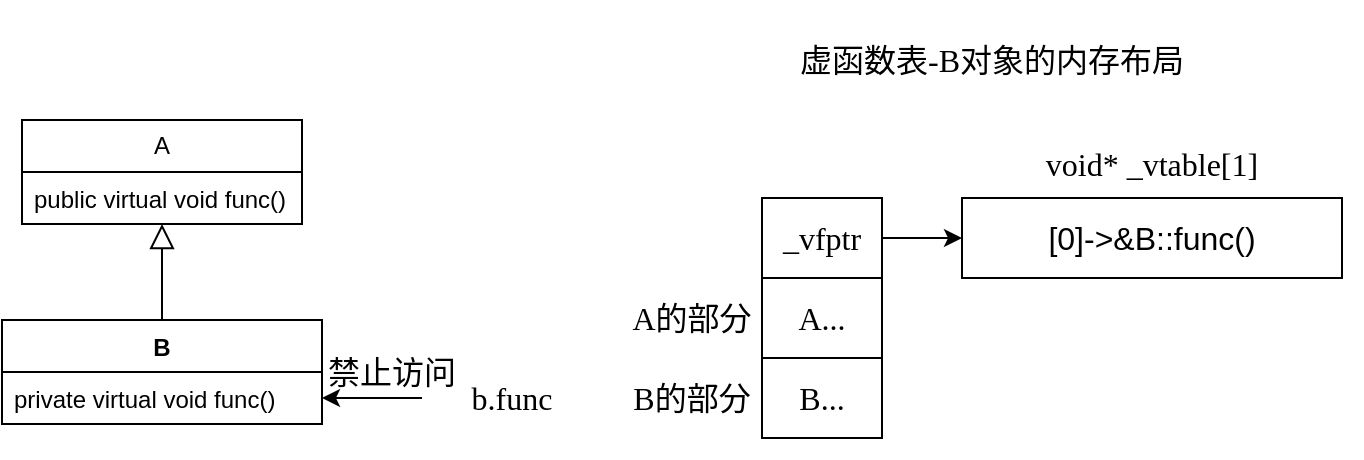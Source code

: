 <mxfile version="21.6.3" type="github">
  <diagram name="第 1 页" id="LOS7mzXA7N-p5JwcYcmK">
    <mxGraphModel dx="1050" dy="625" grid="0" gridSize="10" guides="1" tooltips="1" connect="1" arrows="1" fold="1" page="1" pageScale="1" pageWidth="2336" pageHeight="1654" math="0" shadow="0">
      <root>
        <mxCell id="0" />
        <mxCell id="1" parent="0" />
        <mxCell id="etidLKn6lfzjelJglIWa-11" value="" style="edgeStyle=orthogonalEdgeStyle;rounded=0;orthogonalLoop=1;jettySize=auto;html=1;entryX=0.5;entryY=0;entryDx=0;entryDy=0;startArrow=block;startFill=0;endArrow=none;endFill=0;strokeWidth=1;endSize=15;targetPerimeterSpacing=4;startSize=10;" edge="1" parent="1" source="etidLKn6lfzjelJglIWa-2" target="etidLKn6lfzjelJglIWa-6">
          <mxGeometry relative="1" as="geometry" />
        </mxCell>
        <mxCell id="etidLKn6lfzjelJglIWa-2" value="A" style="swimlane;fontStyle=0;childLayout=stackLayout;horizontal=1;startSize=26;fillColor=none;horizontalStack=0;resizeParent=1;resizeParentMax=0;resizeLast=0;collapsible=1;marginBottom=0;whiteSpace=wrap;html=1;" vertex="1" parent="1">
          <mxGeometry x="330" y="100" width="140" height="52" as="geometry" />
        </mxCell>
        <mxCell id="etidLKn6lfzjelJglIWa-3" value="public virtual void func()" style="text;strokeColor=none;fillColor=none;align=left;verticalAlign=top;spacingLeft=4;spacingRight=4;overflow=hidden;rotatable=0;points=[[0,0.5],[1,0.5]];portConstraint=eastwest;whiteSpace=wrap;html=1;" vertex="1" parent="etidLKn6lfzjelJglIWa-2">
          <mxGeometry y="26" width="140" height="26" as="geometry" />
        </mxCell>
        <mxCell id="etidLKn6lfzjelJglIWa-6" value="B" style="swimlane;fontStyle=1;align=center;verticalAlign=top;childLayout=stackLayout;horizontal=1;startSize=26;horizontalStack=0;resizeParent=1;resizeParentMax=0;resizeLast=0;collapsible=1;marginBottom=0;whiteSpace=wrap;html=1;" vertex="1" parent="1">
          <mxGeometry x="320" y="200" width="160" height="52" as="geometry" />
        </mxCell>
        <mxCell id="etidLKn6lfzjelJglIWa-7" value="private virtual void func()" style="text;strokeColor=none;fillColor=none;align=left;verticalAlign=top;spacingLeft=4;spacingRight=4;overflow=hidden;rotatable=0;points=[[0,0.5],[1,0.5]];portConstraint=eastwest;whiteSpace=wrap;html=1;" vertex="1" parent="etidLKn6lfzjelJglIWa-6">
          <mxGeometry y="26" width="160" height="26" as="geometry" />
        </mxCell>
        <mxCell id="etidLKn6lfzjelJglIWa-14" style="edgeStyle=orthogonalEdgeStyle;rounded=0;orthogonalLoop=1;jettySize=auto;html=1;exitX=0;exitY=0.5;exitDx=0;exitDy=0;entryX=1;entryY=0.5;entryDx=0;entryDy=0;" edge="1" parent="1" source="etidLKn6lfzjelJglIWa-13" target="etidLKn6lfzjelJglIWa-7">
          <mxGeometry relative="1" as="geometry" />
        </mxCell>
        <mxCell id="etidLKn6lfzjelJglIWa-13" value="&lt;font style=&quot;font-size: 16px;&quot; face=&quot;Comic Sans MS&quot;&gt;b.func&lt;/font&gt;" style="rounded=1;whiteSpace=wrap;html=1;fillColor=none;strokeColor=none;" vertex="1" parent="1">
          <mxGeometry x="530" y="209" width="90" height="60" as="geometry" />
        </mxCell>
        <mxCell id="etidLKn6lfzjelJglIWa-15" value="&lt;font face=&quot;Comic Sans MS&quot;&gt;&lt;span style=&quot;font-size: 16px;&quot;&gt;禁止访问&lt;/span&gt;&lt;/font&gt;" style="rounded=1;whiteSpace=wrap;html=1;fillColor=none;strokeColor=none;" vertex="1" parent="1">
          <mxGeometry x="470" y="196" width="90" height="60" as="geometry" />
        </mxCell>
        <mxCell id="etidLKn6lfzjelJglIWa-16" value="&lt;font face=&quot;Comic Sans MS&quot;&gt;&lt;span style=&quot;font-size: 16px;&quot;&gt;虚函数表-B对象的内存布局&lt;/span&gt;&lt;/font&gt;" style="rounded=1;whiteSpace=wrap;html=1;fillColor=none;strokeColor=none;" vertex="1" parent="1">
          <mxGeometry x="710" y="40" width="210" height="60" as="geometry" />
        </mxCell>
        <mxCell id="etidLKn6lfzjelJglIWa-18" value="" style="shape=table;startSize=0;container=1;collapsible=0;childLayout=tableLayout;" vertex="1" parent="1">
          <mxGeometry x="700" y="139" width="60" height="120" as="geometry" />
        </mxCell>
        <mxCell id="etidLKn6lfzjelJglIWa-19" value="" style="shape=tableRow;horizontal=0;startSize=0;swimlaneHead=0;swimlaneBody=0;strokeColor=inherit;top=0;left=0;bottom=0;right=0;collapsible=0;dropTarget=0;fillColor=none;points=[[0,0.5],[1,0.5]];portConstraint=eastwest;" vertex="1" parent="etidLKn6lfzjelJglIWa-18">
          <mxGeometry width="60" height="40" as="geometry" />
        </mxCell>
        <mxCell id="etidLKn6lfzjelJglIWa-20" value="_vfptr" style="shape=partialRectangle;html=1;whiteSpace=wrap;connectable=0;strokeColor=inherit;overflow=hidden;fillColor=none;top=0;left=0;bottom=0;right=0;pointerEvents=1;fontFamily=Comic Sans MS;fontSize=16;" vertex="1" parent="etidLKn6lfzjelJglIWa-19">
          <mxGeometry width="60" height="40" as="geometry">
            <mxRectangle width="60" height="40" as="alternateBounds" />
          </mxGeometry>
        </mxCell>
        <mxCell id="etidLKn6lfzjelJglIWa-21" value="" style="shape=tableRow;horizontal=0;startSize=0;swimlaneHead=0;swimlaneBody=0;strokeColor=inherit;top=0;left=0;bottom=0;right=0;collapsible=0;dropTarget=0;fillColor=none;points=[[0,0.5],[1,0.5]];portConstraint=eastwest;" vertex="1" parent="etidLKn6lfzjelJglIWa-18">
          <mxGeometry y="40" width="60" height="40" as="geometry" />
        </mxCell>
        <mxCell id="etidLKn6lfzjelJglIWa-22" value="A..." style="shape=partialRectangle;html=1;whiteSpace=wrap;connectable=0;strokeColor=inherit;overflow=hidden;fillColor=none;top=0;left=0;bottom=0;right=0;pointerEvents=1;fontFamily=Comic Sans MS;fontSize=16;" vertex="1" parent="etidLKn6lfzjelJglIWa-21">
          <mxGeometry width="60" height="40" as="geometry">
            <mxRectangle width="60" height="40" as="alternateBounds" />
          </mxGeometry>
        </mxCell>
        <mxCell id="etidLKn6lfzjelJglIWa-23" value="" style="shape=tableRow;horizontal=0;startSize=0;swimlaneHead=0;swimlaneBody=0;strokeColor=inherit;top=0;left=0;bottom=0;right=0;collapsible=0;dropTarget=0;fillColor=none;points=[[0,0.5],[1,0.5]];portConstraint=eastwest;" vertex="1" parent="etidLKn6lfzjelJglIWa-18">
          <mxGeometry y="80" width="60" height="40" as="geometry" />
        </mxCell>
        <mxCell id="etidLKn6lfzjelJglIWa-24" value="B..." style="shape=partialRectangle;html=1;whiteSpace=wrap;connectable=0;strokeColor=inherit;overflow=hidden;fillColor=none;top=0;left=0;bottom=0;right=0;pointerEvents=1;fontFamily=Comic Sans MS;fontSize=16;" vertex="1" parent="etidLKn6lfzjelJglIWa-23">
          <mxGeometry width="60" height="40" as="geometry">
            <mxRectangle width="60" height="40" as="alternateBounds" />
          </mxGeometry>
        </mxCell>
        <mxCell id="etidLKn6lfzjelJglIWa-25" value="&lt;font face=&quot;Comic Sans MS&quot;&gt;&lt;span style=&quot;font-size: 16px;&quot;&gt;A的部分&lt;/span&gt;&lt;/font&gt;" style="rounded=1;whiteSpace=wrap;html=1;fillColor=none;strokeColor=none;" vertex="1" parent="1">
          <mxGeometry x="630" y="169" width="70" height="60" as="geometry" />
        </mxCell>
        <mxCell id="etidLKn6lfzjelJglIWa-26" value="&lt;font face=&quot;Comic Sans MS&quot;&gt;&lt;span style=&quot;font-size: 16px;&quot;&gt;B的部分&lt;/span&gt;&lt;/font&gt;" style="rounded=1;whiteSpace=wrap;html=1;fillColor=none;strokeColor=none;" vertex="1" parent="1">
          <mxGeometry x="630" y="209" width="70" height="60" as="geometry" />
        </mxCell>
        <mxCell id="etidLKn6lfzjelJglIWa-27" style="edgeStyle=orthogonalEdgeStyle;rounded=0;orthogonalLoop=1;jettySize=auto;html=1;exitX=1;exitY=0.5;exitDx=0;exitDy=0;" edge="1" parent="1" source="etidLKn6lfzjelJglIWa-19">
          <mxGeometry relative="1" as="geometry">
            <mxPoint x="800" y="159" as="targetPoint" />
          </mxGeometry>
        </mxCell>
        <mxCell id="etidLKn6lfzjelJglIWa-28" value="" style="shape=table;startSize=0;container=1;collapsible=0;childLayout=tableLayout;" vertex="1" parent="1">
          <mxGeometry x="800" y="139" width="190" height="40" as="geometry" />
        </mxCell>
        <mxCell id="etidLKn6lfzjelJglIWa-29" value="" style="shape=tableRow;horizontal=0;startSize=0;swimlaneHead=0;swimlaneBody=0;strokeColor=inherit;top=0;left=0;bottom=0;right=0;collapsible=0;dropTarget=0;fillColor=none;points=[[0,0.5],[1,0.5]];portConstraint=eastwest;" vertex="1" parent="etidLKn6lfzjelJglIWa-28">
          <mxGeometry width="190" height="40" as="geometry" />
        </mxCell>
        <mxCell id="etidLKn6lfzjelJglIWa-30" value="&lt;font style=&quot;font-size: 16px;&quot;&gt;[0]-&amp;gt;&amp;amp;B::func()&lt;/font&gt;" style="shape=partialRectangle;html=1;whiteSpace=wrap;connectable=0;strokeColor=inherit;overflow=hidden;fillColor=none;top=0;left=0;bottom=0;right=0;pointerEvents=1;" vertex="1" parent="etidLKn6lfzjelJglIWa-29">
          <mxGeometry width="190" height="40" as="geometry">
            <mxRectangle width="190" height="40" as="alternateBounds" />
          </mxGeometry>
        </mxCell>
        <mxCell id="etidLKn6lfzjelJglIWa-31" value="&lt;font face=&quot;Comic Sans MS&quot;&gt;&lt;span style=&quot;font-size: 16px;&quot;&gt;void* _vtable[1]&lt;/span&gt;&lt;/font&gt;" style="rounded=1;whiteSpace=wrap;html=1;fillColor=none;strokeColor=none;" vertex="1" parent="1">
          <mxGeometry x="790" y="92" width="210" height="60" as="geometry" />
        </mxCell>
      </root>
    </mxGraphModel>
  </diagram>
</mxfile>
